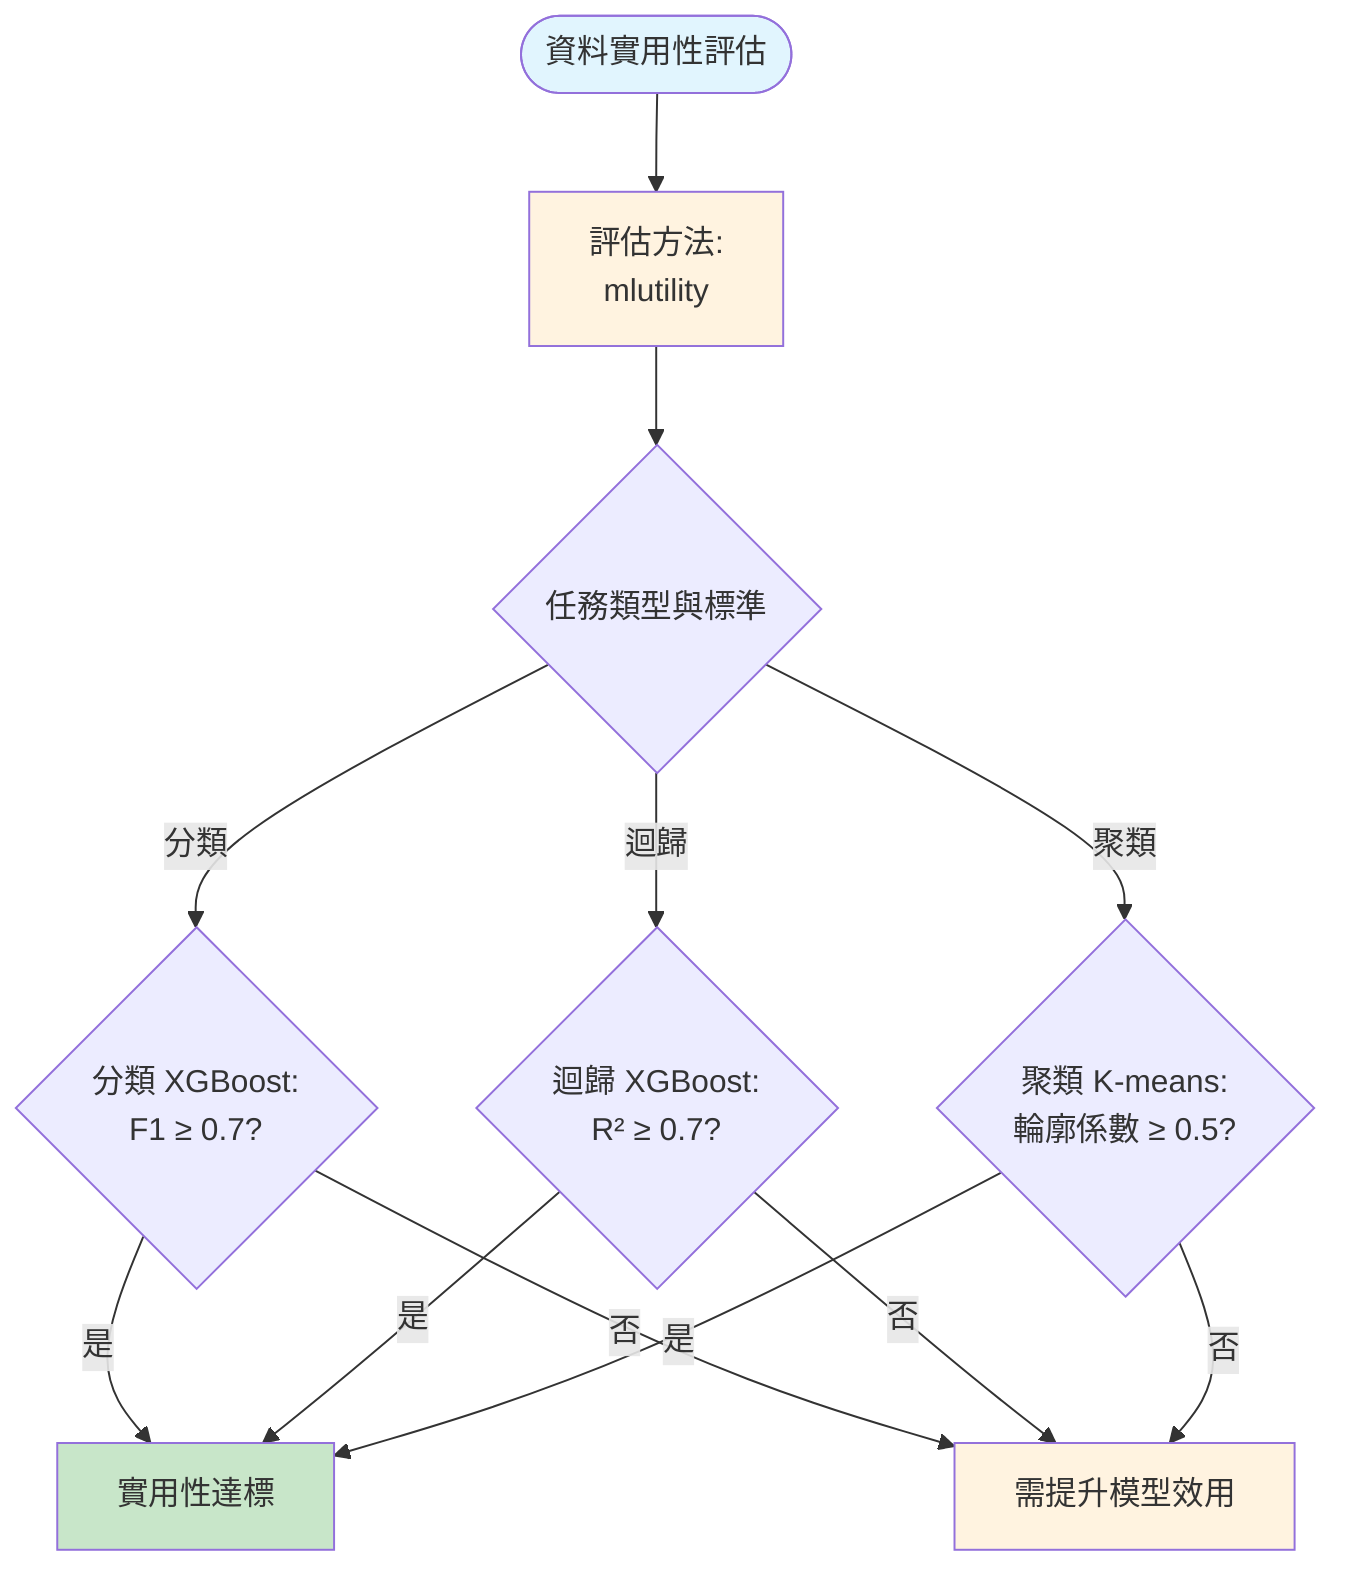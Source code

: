 flowchart TD
    Start([資料實用性評估])
    Method[評估方法:<br/>mlutility]
    TaskType{任務類型與標準}
    Classification{分類 XGBoost:<br/>F1 ≥ 0.7?}
    Regression{迴歸 XGBoost:<br/>R² ≥ 0.7?}
    Clustering{聚類 K-means:<br/>輪廓係數 ≥ 0.5?}
    Pass[實用性達標]
    Fail[需提升模型效用]

    Start --> Method
    Method --> TaskType
    TaskType -->|分類| Classification
    TaskType -->|迴歸| Regression
    TaskType -->|聚類| Clustering
    Classification -->|是| Pass
    Classification -->|否| Fail
    Regression -->|是| Pass
    Regression -->|否| Fail
    Clustering -->|是| Pass
    Clustering -->|否| Fail

    style Start fill:#e1f5fe
    style Pass fill:#c8e6c9
    style Fail fill:#fff3e0
    style Method fill:#fff3e0